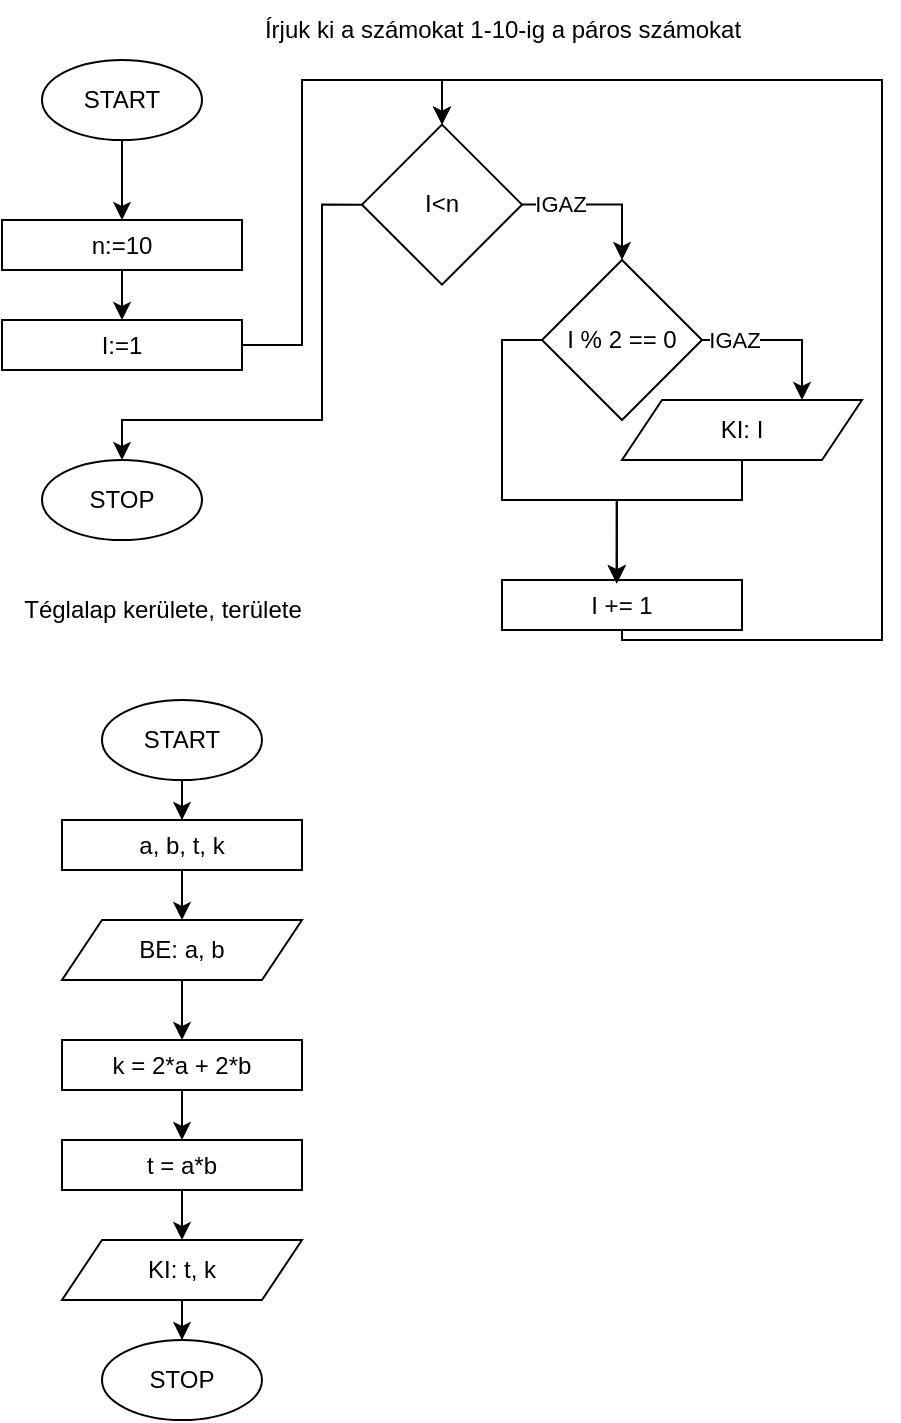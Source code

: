 <mxfile version="28.1.2">
  <diagram name="Page-1" id="oDRKDGXMErZBGxe3PT9X">
    <mxGraphModel dx="767" dy="431" grid="1" gridSize="10" guides="1" tooltips="1" connect="1" arrows="1" fold="1" page="1" pageScale="1" pageWidth="850" pageHeight="1100" math="0" shadow="0">
      <root>
        <mxCell id="0" />
        <mxCell id="1" parent="0" />
        <mxCell id="HMRfwFm09ygfhmrrRZU_-34" value="Írjuk ki a számokat 1-10-ig a páros számokat" style="text;html=1;align=center;verticalAlign=middle;resizable=0;points=[];autosize=1;strokeColor=none;fillColor=none;" vertex="1" parent="1">
          <mxGeometry x="130" y="40" width="260" height="30" as="geometry" />
        </mxCell>
        <mxCell id="HMRfwFm09ygfhmrrRZU_-59" style="edgeStyle=orthogonalEdgeStyle;rounded=0;orthogonalLoop=1;jettySize=auto;html=1;entryX=0.5;entryY=0;entryDx=0;entryDy=0;" edge="1" parent="1" source="HMRfwFm09ygfhmrrRZU_-36" target="HMRfwFm09ygfhmrrRZU_-58">
          <mxGeometry relative="1" as="geometry" />
        </mxCell>
        <mxCell id="HMRfwFm09ygfhmrrRZU_-36" value="START" style="ellipse;whiteSpace=wrap;html=1;" vertex="1" parent="1">
          <mxGeometry x="30" y="70" width="80" height="40" as="geometry" />
        </mxCell>
        <mxCell id="HMRfwFm09ygfhmrrRZU_-37" value="STOP" style="ellipse;whiteSpace=wrap;html=1;" vertex="1" parent="1">
          <mxGeometry x="30" y="270" width="80" height="40" as="geometry" />
        </mxCell>
        <mxCell id="HMRfwFm09ygfhmrrRZU_-39" value="KI: I" style="shape=parallelogram;perimeter=parallelogramPerimeter;whiteSpace=wrap;html=1;fixedSize=1;" vertex="1" parent="1">
          <mxGeometry x="320" y="240" width="120" height="30" as="geometry" />
        </mxCell>
        <mxCell id="HMRfwFm09ygfhmrrRZU_-65" style="edgeStyle=orthogonalEdgeStyle;rounded=0;orthogonalLoop=1;jettySize=auto;html=1;entryX=0.5;entryY=0;entryDx=0;entryDy=0;" edge="1" parent="1" source="HMRfwFm09ygfhmrrRZU_-41" target="HMRfwFm09ygfhmrrRZU_-46">
          <mxGeometry relative="1" as="geometry">
            <Array as="points">
              <mxPoint x="160" y="213" />
              <mxPoint x="160" y="80" />
              <mxPoint x="230" y="80" />
            </Array>
          </mxGeometry>
        </mxCell>
        <mxCell id="HMRfwFm09ygfhmrrRZU_-41" value="I:=1" style="rounded=0;whiteSpace=wrap;html=1;" vertex="1" parent="1">
          <mxGeometry x="10" y="200" width="120" height="25" as="geometry" />
        </mxCell>
        <mxCell id="HMRfwFm09ygfhmrrRZU_-67" style="edgeStyle=orthogonalEdgeStyle;rounded=0;orthogonalLoop=1;jettySize=auto;html=1;entryX=0.5;entryY=0;entryDx=0;entryDy=0;" edge="1" parent="1" source="HMRfwFm09ygfhmrrRZU_-46" target="HMRfwFm09ygfhmrrRZU_-66">
          <mxGeometry relative="1" as="geometry" />
        </mxCell>
        <mxCell id="HMRfwFm09ygfhmrrRZU_-68" value="IGAZ" style="edgeLabel;html=1;align=center;verticalAlign=middle;resizable=0;points=[];" vertex="1" connectable="0" parent="HMRfwFm09ygfhmrrRZU_-67">
          <mxGeometry x="-0.518" y="1" relative="1" as="geometry">
            <mxPoint as="offset" />
          </mxGeometry>
        </mxCell>
        <mxCell id="HMRfwFm09ygfhmrrRZU_-74" style="edgeStyle=orthogonalEdgeStyle;rounded=0;orthogonalLoop=1;jettySize=auto;html=1;exitX=0;exitY=0.5;exitDx=0;exitDy=0;entryX=0.5;entryY=0;entryDx=0;entryDy=0;" edge="1" parent="1" source="HMRfwFm09ygfhmrrRZU_-46" target="HMRfwFm09ygfhmrrRZU_-37">
          <mxGeometry relative="1" as="geometry">
            <Array as="points">
              <mxPoint x="170" y="142" />
              <mxPoint x="170" y="250" />
              <mxPoint x="70" y="250" />
            </Array>
          </mxGeometry>
        </mxCell>
        <mxCell id="HMRfwFm09ygfhmrrRZU_-46" value="I&amp;lt;n" style="rhombus;whiteSpace=wrap;html=1;" vertex="1" parent="1">
          <mxGeometry x="190" y="102.33" width="80" height="80" as="geometry" />
        </mxCell>
        <mxCell id="HMRfwFm09ygfhmrrRZU_-73" style="edgeStyle=orthogonalEdgeStyle;rounded=0;orthogonalLoop=1;jettySize=auto;html=1;exitX=0.5;exitY=1;exitDx=0;exitDy=0;entryX=0.5;entryY=0;entryDx=0;entryDy=0;" edge="1" parent="1" source="HMRfwFm09ygfhmrrRZU_-48" target="HMRfwFm09ygfhmrrRZU_-46">
          <mxGeometry relative="1" as="geometry">
            <mxPoint x="230" y="80" as="targetPoint" />
            <Array as="points">
              <mxPoint x="320" y="360" />
              <mxPoint x="450" y="360" />
              <mxPoint x="450" y="80" />
              <mxPoint x="230" y="80" />
            </Array>
          </mxGeometry>
        </mxCell>
        <mxCell id="HMRfwFm09ygfhmrrRZU_-48" value="I += 1" style="rounded=0;whiteSpace=wrap;html=1;" vertex="1" parent="1">
          <mxGeometry x="260" y="330" width="120" height="25" as="geometry" />
        </mxCell>
        <mxCell id="HMRfwFm09ygfhmrrRZU_-64" style="edgeStyle=orthogonalEdgeStyle;rounded=0;orthogonalLoop=1;jettySize=auto;html=1;entryX=0.5;entryY=0;entryDx=0;entryDy=0;" edge="1" parent="1" source="HMRfwFm09ygfhmrrRZU_-58" target="HMRfwFm09ygfhmrrRZU_-41">
          <mxGeometry relative="1" as="geometry" />
        </mxCell>
        <mxCell id="HMRfwFm09ygfhmrrRZU_-58" value="n:=10" style="rounded=0;whiteSpace=wrap;html=1;" vertex="1" parent="1">
          <mxGeometry x="10" y="150" width="120" height="25" as="geometry" />
        </mxCell>
        <mxCell id="HMRfwFm09ygfhmrrRZU_-62" value="Téglalap kerülete, területe" style="text;html=1;align=center;verticalAlign=middle;resizable=0;points=[];autosize=1;strokeColor=none;fillColor=none;" vertex="1" parent="1">
          <mxGeometry x="10" y="330" width="160" height="30" as="geometry" />
        </mxCell>
        <mxCell id="HMRfwFm09ygfhmrrRZU_-69" style="edgeStyle=orthogonalEdgeStyle;rounded=0;orthogonalLoop=1;jettySize=auto;html=1;entryX=0.75;entryY=0;entryDx=0;entryDy=0;" edge="1" parent="1" source="HMRfwFm09ygfhmrrRZU_-66" target="HMRfwFm09ygfhmrrRZU_-39">
          <mxGeometry relative="1" as="geometry">
            <mxPoint x="410" y="140" as="targetPoint" />
            <Array as="points">
              <mxPoint x="410" y="210" />
            </Array>
          </mxGeometry>
        </mxCell>
        <mxCell id="HMRfwFm09ygfhmrrRZU_-70" value="IGAZ" style="edgeLabel;html=1;align=center;verticalAlign=middle;resizable=0;points=[];" vertex="1" connectable="0" parent="HMRfwFm09ygfhmrrRZU_-69">
          <mxGeometry x="-0.848" relative="1" as="geometry">
            <mxPoint x="10" as="offset" />
          </mxGeometry>
        </mxCell>
        <mxCell id="HMRfwFm09ygfhmrrRZU_-66" value="I % 2 == 0" style="rhombus;whiteSpace=wrap;html=1;" vertex="1" parent="1">
          <mxGeometry x="280" y="170" width="80" height="80" as="geometry" />
        </mxCell>
        <mxCell id="HMRfwFm09ygfhmrrRZU_-71" style="edgeStyle=orthogonalEdgeStyle;rounded=0;orthogonalLoop=1;jettySize=auto;html=1;exitX=0;exitY=0.5;exitDx=0;exitDy=0;entryX=0.478;entryY=0.074;entryDx=0;entryDy=0;entryPerimeter=0;" edge="1" parent="1" source="HMRfwFm09ygfhmrrRZU_-66" target="HMRfwFm09ygfhmrrRZU_-48">
          <mxGeometry relative="1" as="geometry" />
        </mxCell>
        <mxCell id="HMRfwFm09ygfhmrrRZU_-72" style="edgeStyle=orthogonalEdgeStyle;rounded=0;orthogonalLoop=1;jettySize=auto;html=1;entryX=0.478;entryY=0.061;entryDx=0;entryDy=0;entryPerimeter=0;" edge="1" parent="1" source="HMRfwFm09ygfhmrrRZU_-39" target="HMRfwFm09ygfhmrrRZU_-48">
          <mxGeometry relative="1" as="geometry">
            <Array as="points">
              <mxPoint x="380" y="290" />
              <mxPoint x="317" y="290" />
            </Array>
          </mxGeometry>
        </mxCell>
        <mxCell id="HMRfwFm09ygfhmrrRZU_-80" style="edgeStyle=orthogonalEdgeStyle;rounded=0;orthogonalLoop=1;jettySize=auto;html=1;entryX=0.5;entryY=0;entryDx=0;entryDy=0;" edge="1" parent="1" source="HMRfwFm09ygfhmrrRZU_-75" target="HMRfwFm09ygfhmrrRZU_-79">
          <mxGeometry relative="1" as="geometry" />
        </mxCell>
        <mxCell id="HMRfwFm09ygfhmrrRZU_-75" value="START" style="ellipse;whiteSpace=wrap;html=1;" vertex="1" parent="1">
          <mxGeometry x="60" y="390" width="80" height="40" as="geometry" />
        </mxCell>
        <mxCell id="HMRfwFm09ygfhmrrRZU_-76" value="STOP" style="ellipse;whiteSpace=wrap;html=1;" vertex="1" parent="1">
          <mxGeometry x="60" y="710" width="80" height="40" as="geometry" />
        </mxCell>
        <mxCell id="HMRfwFm09ygfhmrrRZU_-84" style="edgeStyle=orthogonalEdgeStyle;rounded=0;orthogonalLoop=1;jettySize=auto;html=1;exitX=0.5;exitY=1;exitDx=0;exitDy=0;entryX=0.5;entryY=0;entryDx=0;entryDy=0;" edge="1" parent="1" source="HMRfwFm09ygfhmrrRZU_-77" target="HMRfwFm09ygfhmrrRZU_-82">
          <mxGeometry relative="1" as="geometry" />
        </mxCell>
        <mxCell id="HMRfwFm09ygfhmrrRZU_-77" value="BE: a, b" style="shape=parallelogram;perimeter=parallelogramPerimeter;whiteSpace=wrap;html=1;fixedSize=1;" vertex="1" parent="1">
          <mxGeometry x="40" y="500" width="120" height="30" as="geometry" />
        </mxCell>
        <mxCell id="HMRfwFm09ygfhmrrRZU_-81" style="edgeStyle=orthogonalEdgeStyle;rounded=0;orthogonalLoop=1;jettySize=auto;html=1;entryX=0.5;entryY=0;entryDx=0;entryDy=0;" edge="1" parent="1" source="HMRfwFm09ygfhmrrRZU_-79" target="HMRfwFm09ygfhmrrRZU_-77">
          <mxGeometry relative="1" as="geometry" />
        </mxCell>
        <mxCell id="HMRfwFm09ygfhmrrRZU_-79" value="a, b, t, k" style="rounded=0;whiteSpace=wrap;html=1;" vertex="1" parent="1">
          <mxGeometry x="40" y="450" width="120" height="25" as="geometry" />
        </mxCell>
        <mxCell id="HMRfwFm09ygfhmrrRZU_-85" style="edgeStyle=orthogonalEdgeStyle;rounded=0;orthogonalLoop=1;jettySize=auto;html=1;exitX=0.5;exitY=1;exitDx=0;exitDy=0;entryX=0.5;entryY=0;entryDx=0;entryDy=0;" edge="1" parent="1" source="HMRfwFm09ygfhmrrRZU_-82" target="HMRfwFm09ygfhmrrRZU_-83">
          <mxGeometry relative="1" as="geometry" />
        </mxCell>
        <mxCell id="HMRfwFm09ygfhmrrRZU_-82" value="k = 2*a + 2*b" style="rounded=0;whiteSpace=wrap;html=1;" vertex="1" parent="1">
          <mxGeometry x="40" y="560" width="120" height="25" as="geometry" />
        </mxCell>
        <mxCell id="HMRfwFm09ygfhmrrRZU_-88" style="edgeStyle=orthogonalEdgeStyle;rounded=0;orthogonalLoop=1;jettySize=auto;html=1;entryX=0.5;entryY=0;entryDx=0;entryDy=0;" edge="1" parent="1" source="HMRfwFm09ygfhmrrRZU_-83" target="HMRfwFm09ygfhmrrRZU_-87">
          <mxGeometry relative="1" as="geometry" />
        </mxCell>
        <mxCell id="HMRfwFm09ygfhmrrRZU_-83" value="t = a*b" style="rounded=0;whiteSpace=wrap;html=1;" vertex="1" parent="1">
          <mxGeometry x="40" y="610" width="120" height="25" as="geometry" />
        </mxCell>
        <mxCell id="HMRfwFm09ygfhmrrRZU_-89" style="edgeStyle=orthogonalEdgeStyle;rounded=0;orthogonalLoop=1;jettySize=auto;html=1;entryX=0.5;entryY=0;entryDx=0;entryDy=0;" edge="1" parent="1" source="HMRfwFm09ygfhmrrRZU_-87" target="HMRfwFm09ygfhmrrRZU_-76">
          <mxGeometry relative="1" as="geometry" />
        </mxCell>
        <mxCell id="HMRfwFm09ygfhmrrRZU_-87" value="KI: t, k" style="shape=parallelogram;perimeter=parallelogramPerimeter;whiteSpace=wrap;html=1;fixedSize=1;" vertex="1" parent="1">
          <mxGeometry x="40" y="660" width="120" height="30" as="geometry" />
        </mxCell>
      </root>
    </mxGraphModel>
  </diagram>
</mxfile>
